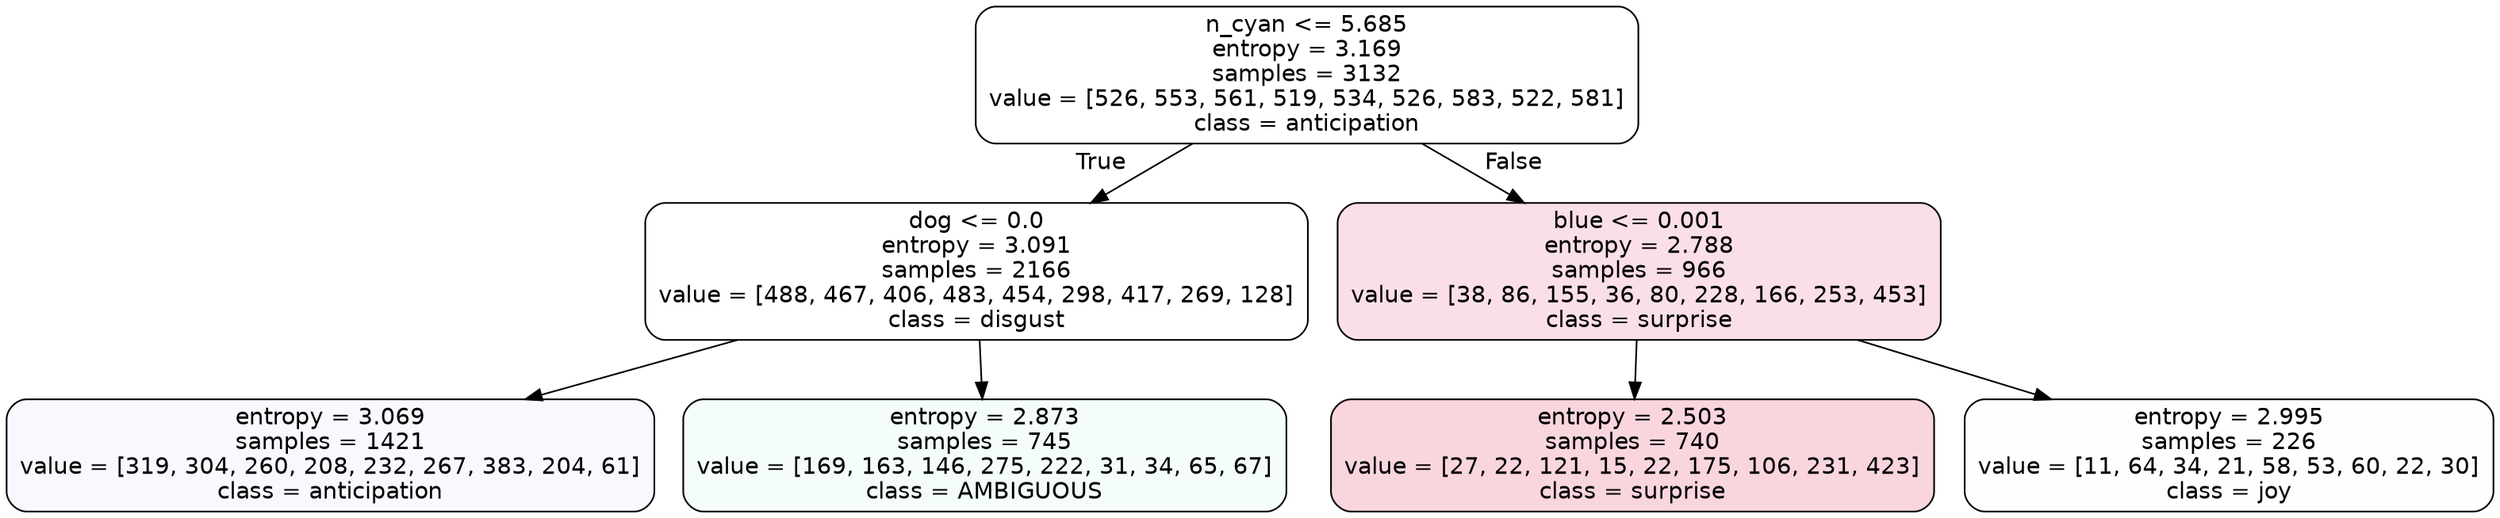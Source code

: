 digraph Tree {
node [shape=box, style="filled, rounded", color="black", fontname=helvetica] ;
edge [fontname=helvetica] ;
0 [label="n_cyan <= 5.685\nentropy = 3.169\nsamples = 3132\nvalue = [526, 553, 561, 519, 534, 526, 583, 522, 581]\nclass = anticipation", fillcolor="#8139e500"] ;
1 [label="dog <= 0.0\nentropy = 3.091\nsamples = 2166\nvalue = [488, 467, 406, 483, 454, 298, 417, 269, 128]\nclass = disgust", fillcolor="#e5813900"] ;
0 -> 1 [labeldistance=2.5, labelangle=45, headlabel="True"] ;
2 [label="entropy = 3.069\nsamples = 1421\nvalue = [319, 304, 260, 208, 232, 267, 383, 204, 61]\nclass = anticipation", fillcolor="#8139e509"] ;
1 -> 2 ;
3 [label="entropy = 2.873\nsamples = 745\nvalue = [169, 163, 146, 275, 222, 31, 34, 65, 67]\nclass = AMBIGUOUS", fillcolor="#39e5810e"] ;
1 -> 3 ;
4 [label="blue <= 0.001\nentropy = 2.788\nsamples = 966\nvalue = [38, 86, 155, 36, 80, 228, 166, 253, 453]\nclass = surprise", fillcolor="#e5396429"] ;
0 -> 4 [labeldistance=2.5, labelangle=-45, headlabel="False"] ;
5 [label="entropy = 2.503\nsamples = 740\nvalue = [27, 22, 121, 15, 22, 175, 106, 231, 423]\nclass = surprise", fillcolor="#e5396436"] ;
4 -> 5 ;
6 [label="entropy = 2.995\nsamples = 226\nvalue = [11, 64, 34, 21, 58, 53, 60, 22, 30]\nclass = joy", fillcolor="#d7e53903"] ;
4 -> 6 ;
}